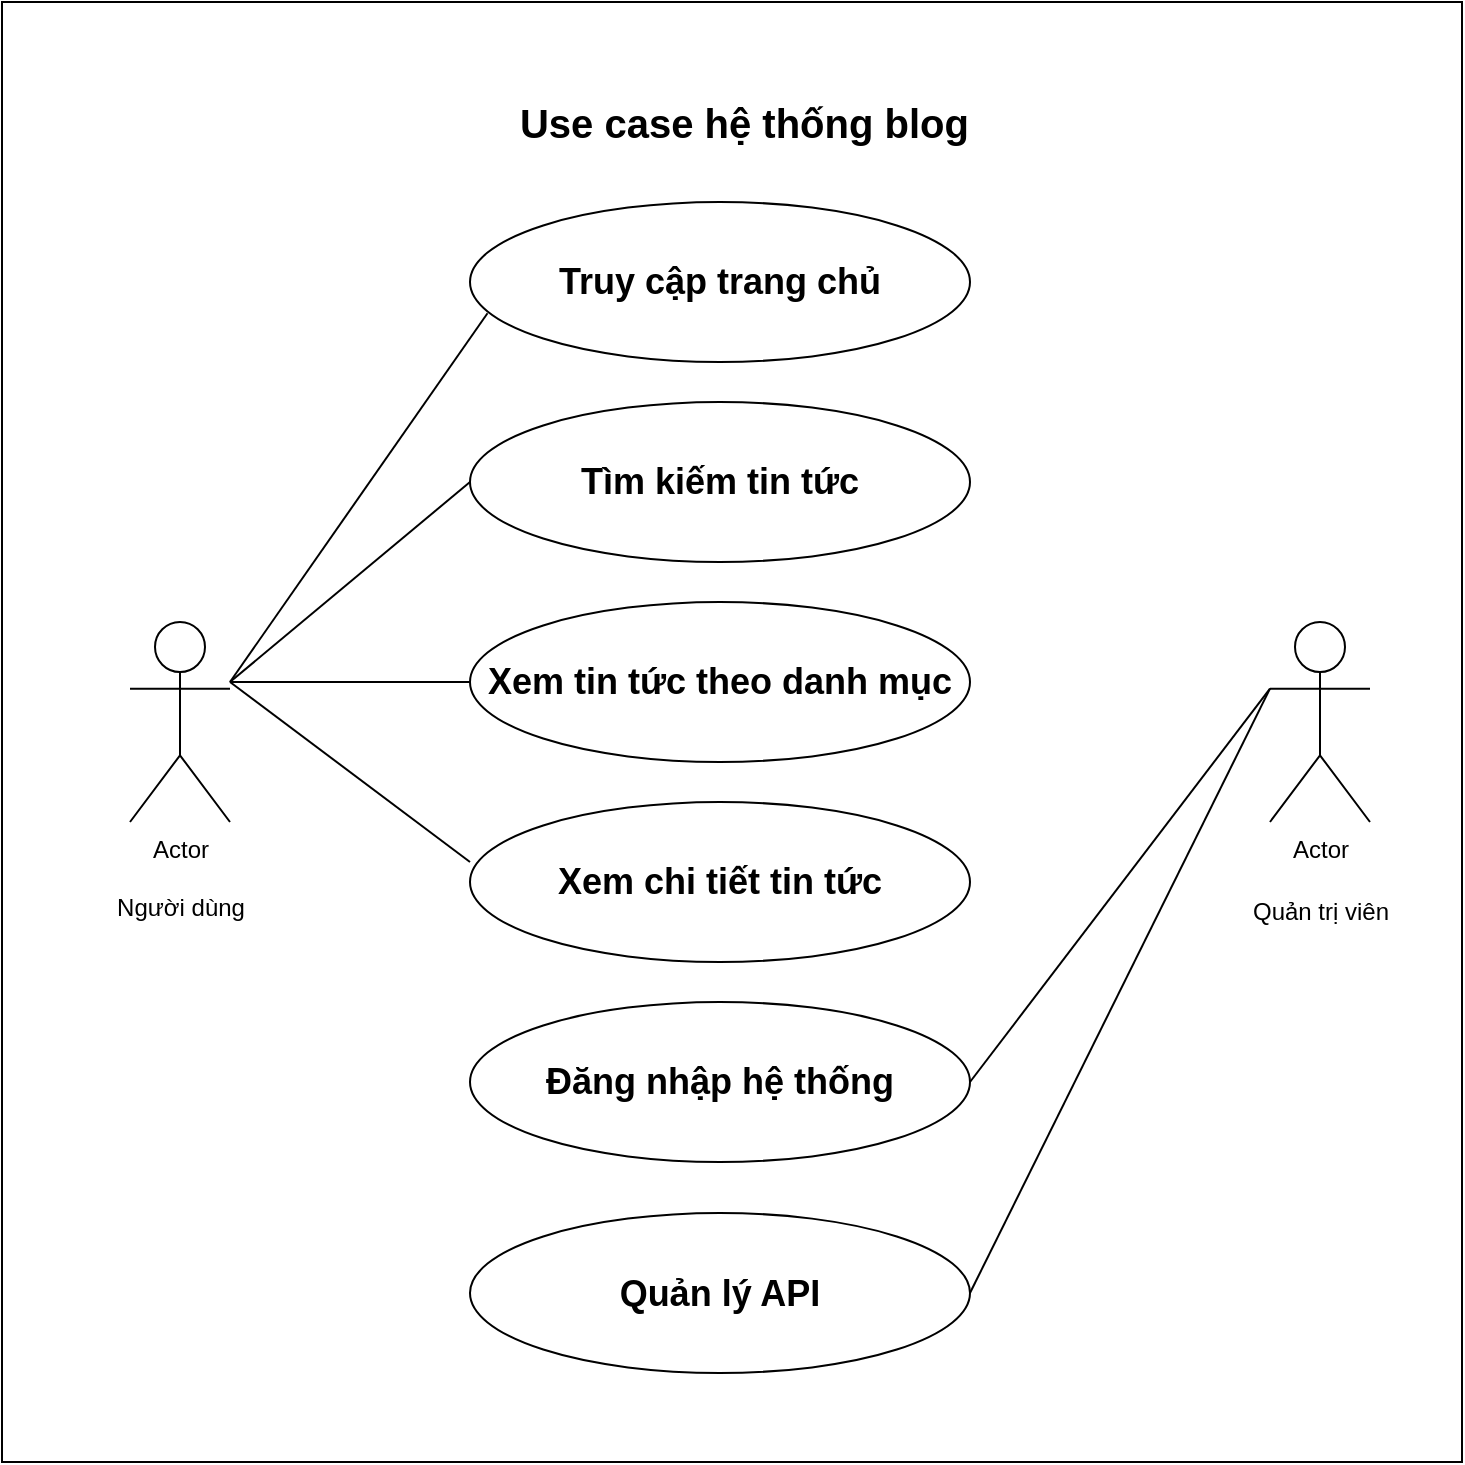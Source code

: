 <mxfile version="26.0.15">
  <diagram name="Trang-1" id="O34rYhK44o169_PtzAiv">
    <mxGraphModel dx="1042" dy="627" grid="1" gridSize="10" guides="1" tooltips="1" connect="1" arrows="1" fold="1" page="1" pageScale="1" pageWidth="827" pageHeight="1169" math="0" shadow="0">
      <root>
        <mxCell id="0" />
        <mxCell id="1" parent="0" />
        <mxCell id="ZU32IizSrnA32IaH0doB-1" value="Actor" style="shape=umlActor;verticalLabelPosition=bottom;verticalAlign=top;html=1;outlineConnect=0;" parent="1" vertex="1">
          <mxGeometry x="104" y="350" width="50" height="100" as="geometry" />
        </mxCell>
        <mxCell id="ZU32IizSrnA32IaH0doB-2" value="&lt;h2&gt;Truy cập trang chủ&lt;/h2&gt;" style="ellipse;whiteSpace=wrap;html=1;" parent="1" vertex="1">
          <mxGeometry x="274" y="140" width="250" height="80" as="geometry" />
        </mxCell>
        <mxCell id="ZU32IizSrnA32IaH0doB-3" value="&lt;h2&gt;Tìm kiếm tin tức&lt;/h2&gt;" style="ellipse;whiteSpace=wrap;html=1;" parent="1" vertex="1">
          <mxGeometry x="274" y="240" width="250" height="80" as="geometry" />
        </mxCell>
        <mxCell id="ZU32IizSrnA32IaH0doB-4" value="&lt;h2&gt;Xem tin tức theo danh mục&lt;/h2&gt;" style="ellipse;whiteSpace=wrap;html=1;" parent="1" vertex="1">
          <mxGeometry x="274" y="340" width="250" height="80" as="geometry" />
        </mxCell>
        <mxCell id="ZU32IizSrnA32IaH0doB-5" value="&lt;h2&gt;Xem chi tiết tin tức&lt;/h2&gt;" style="ellipse;whiteSpace=wrap;html=1;" parent="1" vertex="1">
          <mxGeometry x="274" y="440" width="250" height="80" as="geometry" />
        </mxCell>
        <mxCell id="ZU32IizSrnA32IaH0doB-7" value="&lt;h2&gt;Đăng nhập hệ thống&lt;/h2&gt;" style="ellipse;whiteSpace=wrap;html=1;" parent="1" vertex="1">
          <mxGeometry x="274" y="540" width="250" height="80" as="geometry" />
        </mxCell>
        <mxCell id="ZU32IizSrnA32IaH0doB-9" value="&lt;h2&gt;Quản lý API&lt;/h2&gt;" style="ellipse;whiteSpace=wrap;html=1;" parent="1" vertex="1">
          <mxGeometry x="274" y="645.5" width="250" height="80" as="geometry" />
        </mxCell>
        <mxCell id="rPg01ZpCgp__U0FlaiiM-2" value="Người dùng&lt;div&gt;&lt;br&gt;&lt;/div&gt;" style="text;html=1;align=center;verticalAlign=middle;resizable=0;points=[];autosize=1;strokeColor=none;fillColor=none;" parent="1" vertex="1">
          <mxGeometry x="84" y="480" width="90" height="40" as="geometry" />
        </mxCell>
        <mxCell id="rPg01ZpCgp__U0FlaiiM-7" value="Actor" style="shape=umlActor;verticalLabelPosition=bottom;verticalAlign=top;html=1;outlineConnect=0;" parent="1" vertex="1">
          <mxGeometry x="674" y="350" width="50" height="100" as="geometry" />
        </mxCell>
        <mxCell id="rPg01ZpCgp__U0FlaiiM-8" value="&lt;div&gt;Quản trị viên&lt;/div&gt;" style="text;html=1;align=center;verticalAlign=middle;resizable=0;points=[];autosize=1;strokeColor=none;fillColor=none;" parent="1" vertex="1">
          <mxGeometry x="654" y="480" width="90" height="30" as="geometry" />
        </mxCell>
        <mxCell id="rPg01ZpCgp__U0FlaiiM-9" value="" style="endArrow=none;html=1;rounded=0;entryX=0.035;entryY=0.695;entryDx=0;entryDy=0;entryPerimeter=0;" parent="1" target="ZU32IizSrnA32IaH0doB-2" edge="1">
          <mxGeometry width="50" height="50" relative="1" as="geometry">
            <mxPoint x="154" y="380" as="sourcePoint" />
            <mxPoint x="204" y="330" as="targetPoint" />
          </mxGeometry>
        </mxCell>
        <mxCell id="rPg01ZpCgp__U0FlaiiM-10" value="" style="endArrow=none;html=1;rounded=0;entryX=0;entryY=0.5;entryDx=0;entryDy=0;" parent="1" target="ZU32IizSrnA32IaH0doB-3" edge="1">
          <mxGeometry width="50" height="50" relative="1" as="geometry">
            <mxPoint x="154" y="380" as="sourcePoint" />
            <mxPoint x="293" y="206" as="targetPoint" />
          </mxGeometry>
        </mxCell>
        <mxCell id="rPg01ZpCgp__U0FlaiiM-11" value="" style="endArrow=none;html=1;rounded=0;entryX=0;entryY=0.5;entryDx=0;entryDy=0;" parent="1" target="ZU32IizSrnA32IaH0doB-4" edge="1">
          <mxGeometry width="50" height="50" relative="1" as="geometry">
            <mxPoint x="154" y="380" as="sourcePoint" />
            <mxPoint x="284" y="290" as="targetPoint" />
          </mxGeometry>
        </mxCell>
        <mxCell id="rPg01ZpCgp__U0FlaiiM-12" value="" style="endArrow=none;html=1;rounded=0;entryX=0;entryY=0.375;entryDx=0;entryDy=0;entryPerimeter=0;" parent="1" target="ZU32IizSrnA32IaH0doB-5" edge="1">
          <mxGeometry width="50" height="50" relative="1" as="geometry">
            <mxPoint x="154" y="380" as="sourcePoint" />
            <mxPoint x="264" y="440" as="targetPoint" />
          </mxGeometry>
        </mxCell>
        <mxCell id="rPg01ZpCgp__U0FlaiiM-13" value="" style="endArrow=none;html=1;rounded=0;entryX=1;entryY=0.5;entryDx=0;entryDy=0;exitX=0;exitY=0.333;exitDx=0;exitDy=0;exitPerimeter=0;" parent="1" source="rPg01ZpCgp__U0FlaiiM-7" target="ZU32IizSrnA32IaH0doB-7" edge="1">
          <mxGeometry width="50" height="50" relative="1" as="geometry">
            <mxPoint x="584" y="435" as="sourcePoint" />
            <mxPoint x="704" y="525" as="targetPoint" />
          </mxGeometry>
        </mxCell>
        <mxCell id="rPg01ZpCgp__U0FlaiiM-14" value="" style="endArrow=none;html=1;rounded=0;entryX=1;entryY=0.5;entryDx=0;entryDy=0;exitX=0;exitY=0.333;exitDx=0;exitDy=0;exitPerimeter=0;" parent="1" source="rPg01ZpCgp__U0FlaiiM-7" target="ZU32IizSrnA32IaH0doB-9" edge="1">
          <mxGeometry width="50" height="50" relative="1" as="geometry">
            <mxPoint x="674" y="390" as="sourcePoint" />
            <mxPoint x="534" y="590" as="targetPoint" />
          </mxGeometry>
        </mxCell>
        <mxCell id="rPg01ZpCgp__U0FlaiiM-16" value="" style="rounded=0;whiteSpace=wrap;html=1;fillColor=none;" parent="1" vertex="1">
          <mxGeometry x="40" y="40" width="730" height="730" as="geometry" />
        </mxCell>
        <mxCell id="rPg01ZpCgp__U0FlaiiM-19" value="&lt;b&gt;Use case hệ thống blog&amp;nbsp;&lt;/b&gt;" style="text;html=1;align=center;verticalAlign=middle;whiteSpace=wrap;rounded=0;fontSize=20;" parent="1" vertex="1">
          <mxGeometry x="94" y="80" width="640" height="40" as="geometry" />
        </mxCell>
      </root>
    </mxGraphModel>
  </diagram>
</mxfile>
